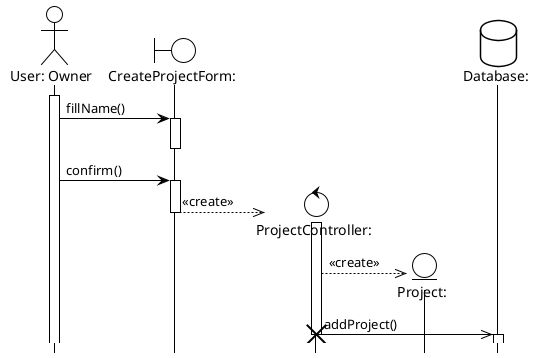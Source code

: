 @startuml CreateProject
!theme plain
hide footbox
actor "User: Owner" as po
boundary "CreateProjectForm:" as cpb
control "ProjectController:" as cpc
entity "Project:" as p
database "Database:" as pd

activate po

po -> cpb : fillName()
activate cpb
deactivate cpb

po -> cpb : confirm()
activate cpb

create cpc
cpb -->> cpc : <<create>>
deactivate cpb
activate cpc

create p
cpc -->> p : <<create>>

cpc ->> pd : addProject()
destroy cpc
activate pd
deactivate pd
@enduml  
